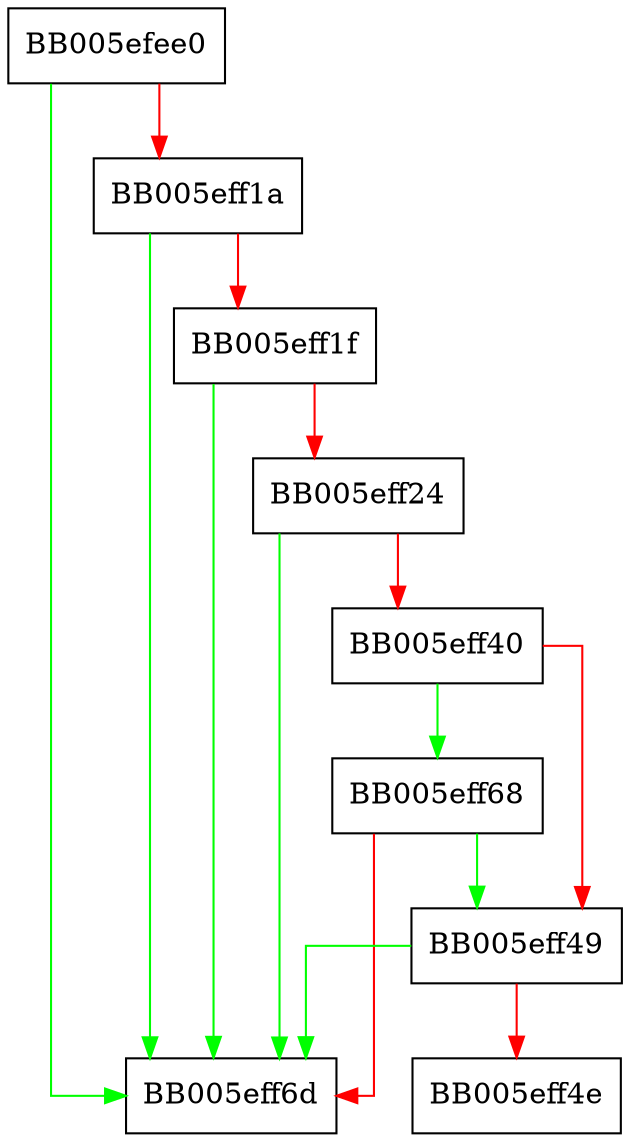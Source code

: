 digraph OPENSSL_strtoul {
  node [shape="box"];
  graph [splines=ortho];
  BB005efee0 -> BB005eff6d [color="green"];
  BB005efee0 -> BB005eff1a [color="red"];
  BB005eff1a -> BB005eff6d [color="green"];
  BB005eff1a -> BB005eff1f [color="red"];
  BB005eff1f -> BB005eff6d [color="green"];
  BB005eff1f -> BB005eff24 [color="red"];
  BB005eff24 -> BB005eff6d [color="green"];
  BB005eff24 -> BB005eff40 [color="red"];
  BB005eff40 -> BB005eff68 [color="green"];
  BB005eff40 -> BB005eff49 [color="red"];
  BB005eff49 -> BB005eff6d [color="green"];
  BB005eff49 -> BB005eff4e [color="red"];
  BB005eff68 -> BB005eff49 [color="green"];
  BB005eff68 -> BB005eff6d [color="red"];
}
